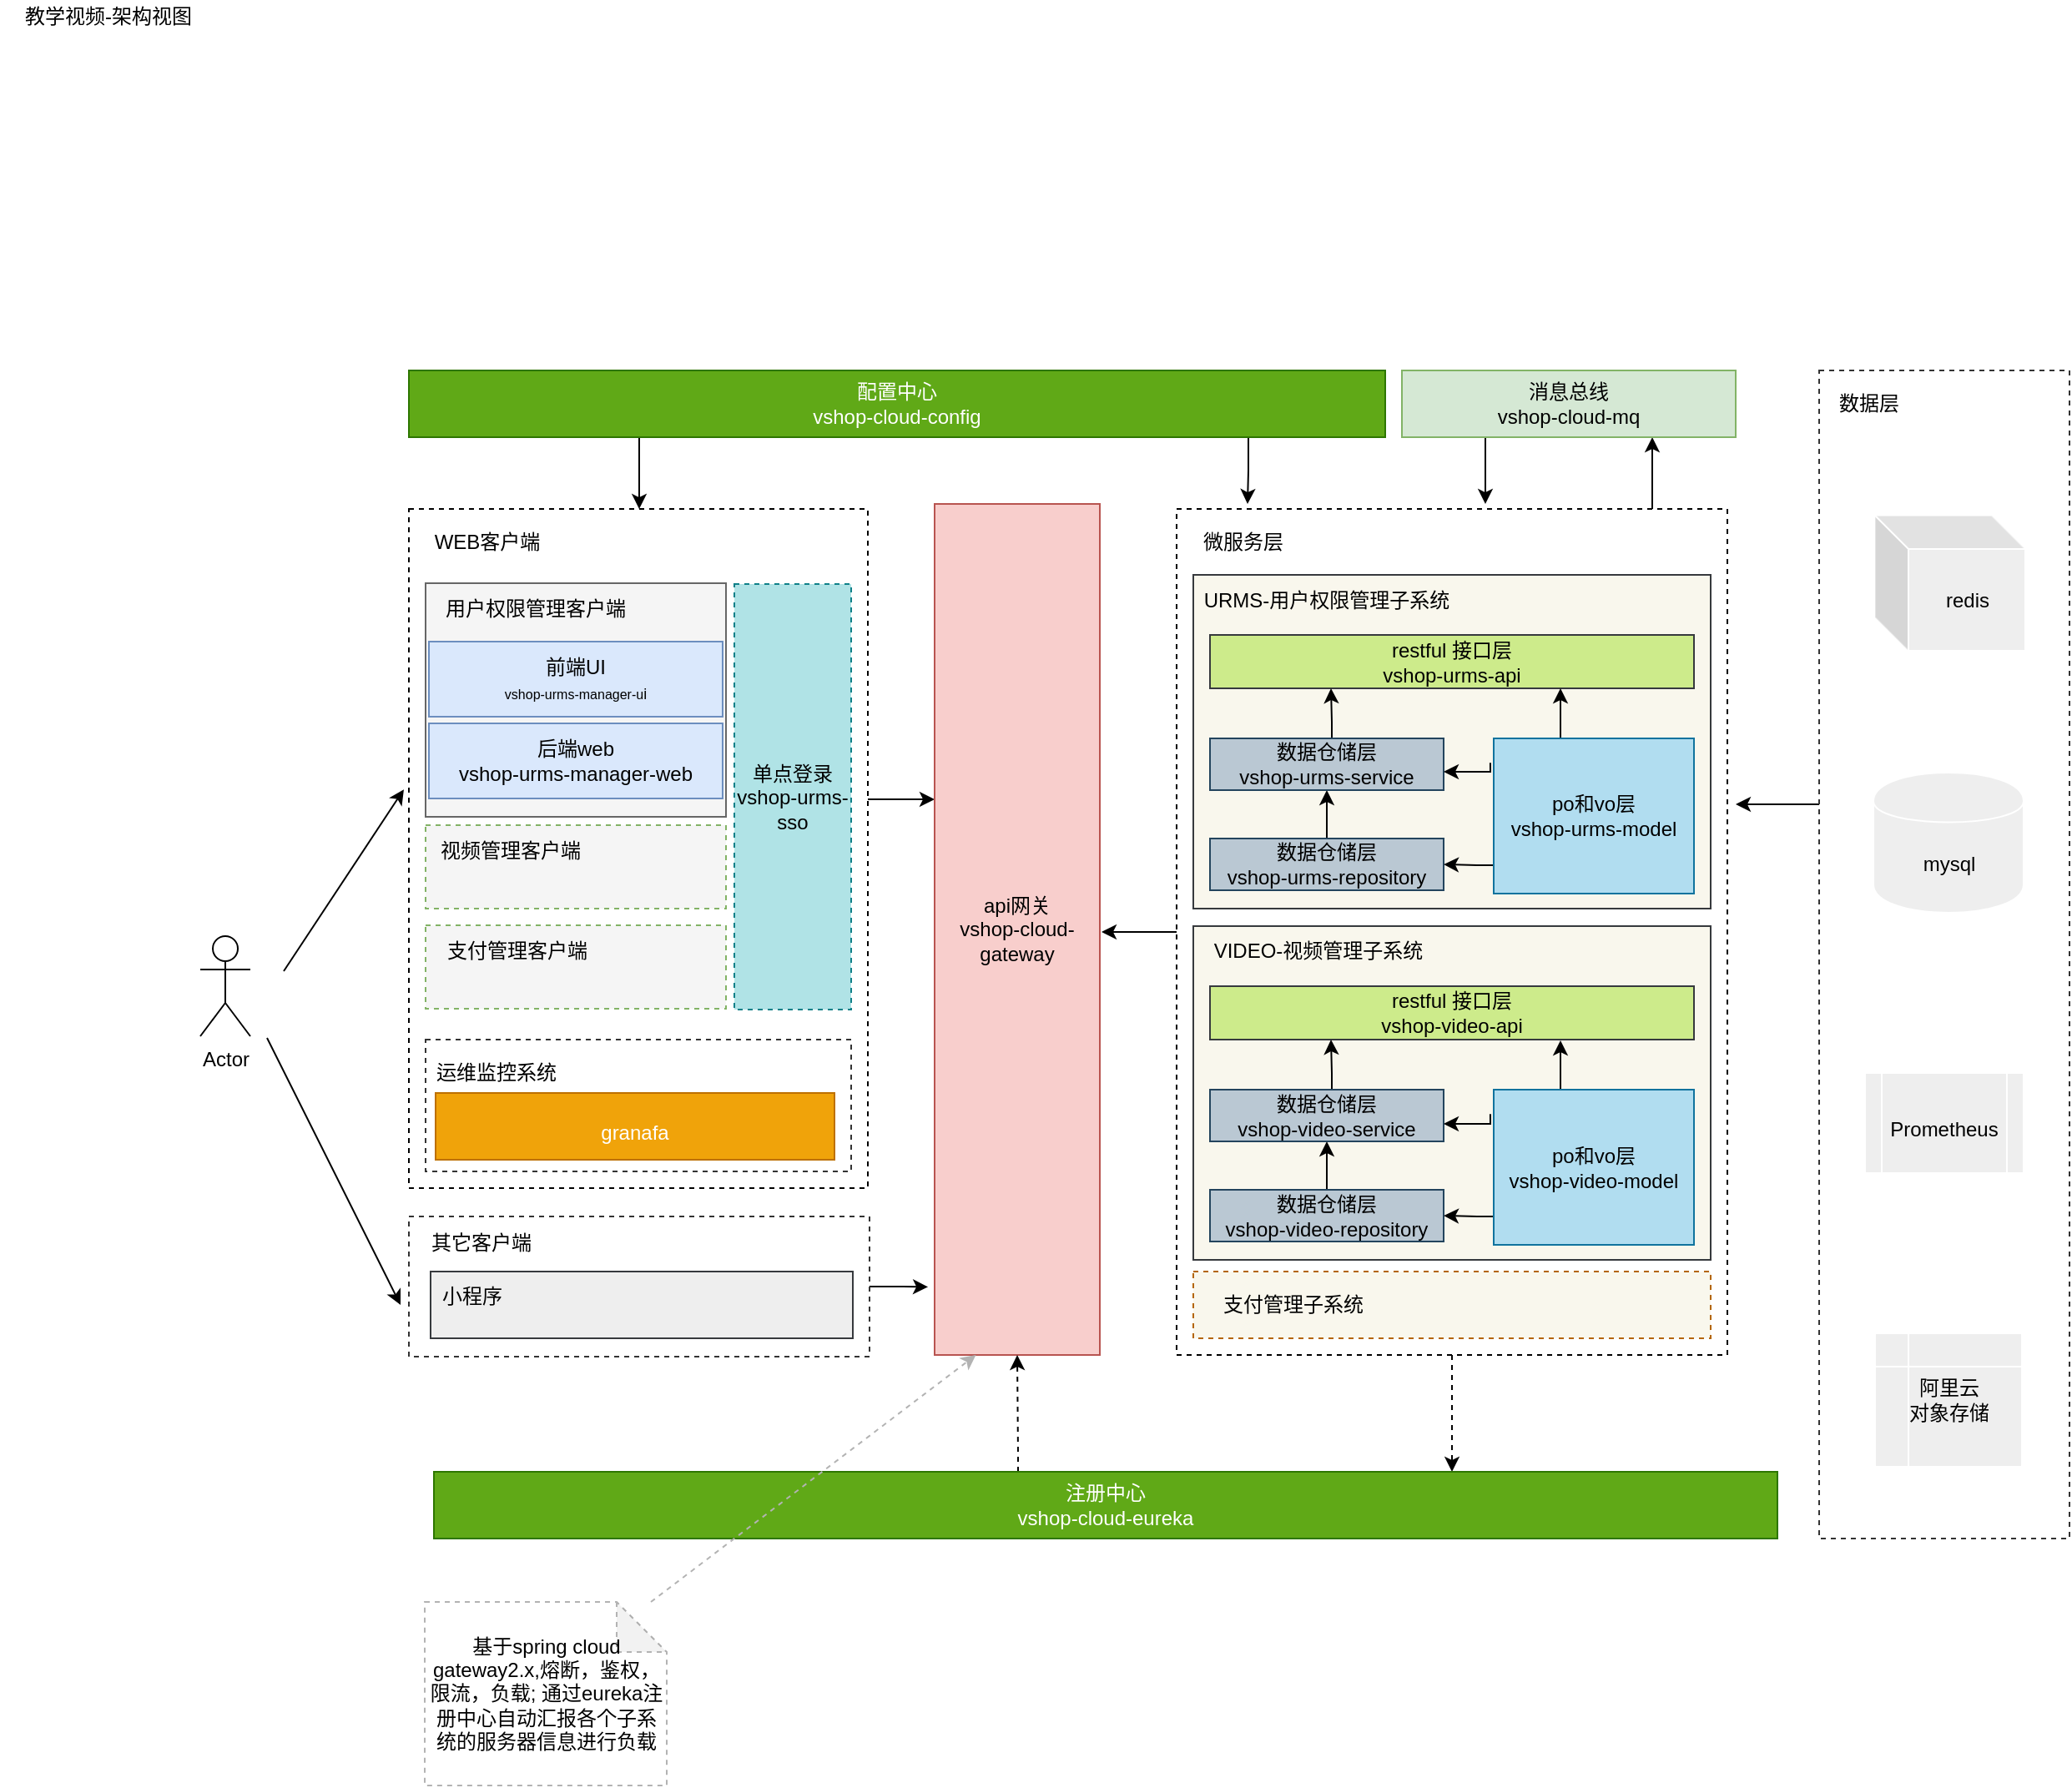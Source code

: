 <mxfile version="10.7.5" type="github"><diagram id="vpnzU10Jonek-8gwj_Y9" name="Page-1"><mxGraphModel dx="1158" dy="648" grid="1" gridSize="10" guides="1" tooltips="1" connect="1" arrows="1" fold="1" page="1" pageScale="1" pageWidth="3300" pageHeight="4681" math="0" shadow="0"><root><mxCell id="0"/><mxCell id="1" parent="0"/><mxCell id="hcLTPezAhxRCnroEh4FB-1" value="教学视频-架构视图" style="text;html=1;strokeColor=none;fillColor=none;align=center;verticalAlign=middle;whiteSpace=wrap;rounded=0;" vertex="1" parent="1"><mxGeometry x="20" y="10" width="130" height="20" as="geometry"/></mxCell><mxCell id="hcLTPezAhxRCnroEh4FB-2" value="Actor" style="shape=umlActor;verticalLabelPosition=bottom;labelBackgroundColor=#ffffff;verticalAlign=top;html=1;outlineConnect=0;" vertex="1" parent="1"><mxGeometry x="140" y="571" width="30" height="60" as="geometry"/></mxCell><mxCell id="hcLTPezAhxRCnroEh4FB-76" style="edgeStyle=orthogonalEdgeStyle;rounded=0;orthogonalLoop=1;jettySize=auto;html=1;" edge="1" parent="1" source="hcLTPezAhxRCnroEh4FB-3"><mxGeometry relative="1" as="geometry"><mxPoint x="580" y="489" as="targetPoint"/><Array as="points"><mxPoint x="550" y="489"/><mxPoint x="550" y="489"/></Array></mxGeometry></mxCell><mxCell id="hcLTPezAhxRCnroEh4FB-3" value="" style="rounded=0;whiteSpace=wrap;html=1;dashed=1;" vertex="1" parent="1"><mxGeometry x="265" y="315" width="275" height="407" as="geometry"/></mxCell><mxCell id="hcLTPezAhxRCnroEh4FB-4" value="" style="rounded=0;whiteSpace=wrap;html=1;fillColor=#f5f5f5;strokeColor=#666666;fontColor=#333333;" vertex="1" parent="1"><mxGeometry x="275" y="359.5" width="180" height="140" as="geometry"/></mxCell><mxCell id="hcLTPezAhxRCnroEh4FB-5" value="" style="rounded=0;whiteSpace=wrap;html=1;fillColor=#F5F5F5;strokeColor=#82b366;dashed=1;" vertex="1" parent="1"><mxGeometry x="275" y="504.5" width="180" height="50" as="geometry"/></mxCell><mxCell id="hcLTPezAhxRCnroEh4FB-6" value="前端UI&lt;br&gt;&lt;font style=&quot;font-size: 8px&quot;&gt;&lt;span&gt;vshop-urms&lt;/span&gt;-manager-u&lt;/font&gt;&lt;font style=&quot;font-size: 9px&quot;&gt;i&lt;/font&gt;&lt;br&gt;" style="rounded=0;whiteSpace=wrap;html=1;fillColor=#dae8fc;strokeColor=#6c8ebf;" vertex="1" parent="1"><mxGeometry x="277" y="394.5" width="176" height="45" as="geometry"/></mxCell><mxCell id="hcLTPezAhxRCnroEh4FB-9" value="&lt;font&gt;后端web&lt;br&gt;vshop-urms&lt;span&gt;-manager-web&lt;/span&gt;&lt;/font&gt;&lt;br&gt;" style="rounded=0;whiteSpace=wrap;html=1;fillColor=#dae8fc;strokeColor=#6c8ebf;" vertex="1" parent="1"><mxGeometry x="277" y="443.5" width="176" height="45" as="geometry"/></mxCell><mxCell id="hcLTPezAhxRCnroEh4FB-10" value="用户权限管理客户端" style="text;html=1;strokeColor=none;fillColor=none;align=center;verticalAlign=middle;whiteSpace=wrap;rounded=0;dashed=1;" vertex="1" parent="1"><mxGeometry x="281" y="364.5" width="120" height="20" as="geometry"/></mxCell><mxCell id="hcLTPezAhxRCnroEh4FB-12" value="api网关&lt;br&gt;vshop-cloud-gateway&lt;br&gt;" style="rounded=0;whiteSpace=wrap;html=1;fillColor=#f8cecc;strokeColor=#b85450;" vertex="1" parent="1"><mxGeometry x="580" y="312" width="99" height="510" as="geometry"/></mxCell><mxCell id="hcLTPezAhxRCnroEh4FB-15" value="" style="rounded=0;whiteSpace=wrap;html=1;fillColor=#F5F5F5;strokeColor=#82b366;dashed=1;" vertex="1" parent="1"><mxGeometry x="275" y="564.5" width="180" height="50" as="geometry"/></mxCell><mxCell id="hcLTPezAhxRCnroEh4FB-100" style="edgeStyle=orthogonalEdgeStyle;rounded=0;orthogonalLoop=1;jettySize=auto;html=1;" edge="1" parent="1" source="hcLTPezAhxRCnroEh4FB-18"><mxGeometry relative="1" as="geometry"><mxPoint x="680" y="568.5" as="targetPoint"/></mxGeometry></mxCell><mxCell id="hcLTPezAhxRCnroEh4FB-101" style="edgeStyle=orthogonalEdgeStyle;rounded=0;orthogonalLoop=1;jettySize=auto;html=1;dashed=1;" edge="1" parent="1" source="hcLTPezAhxRCnroEh4FB-18"><mxGeometry relative="1" as="geometry"><mxPoint x="890" y="892" as="targetPoint"/></mxGeometry></mxCell><mxCell id="hcLTPezAhxRCnroEh4FB-108" style="edgeStyle=orthogonalEdgeStyle;rounded=0;orthogonalLoop=1;jettySize=auto;html=1;entryX=0.75;entryY=1;entryDx=0;entryDy=0;" edge="1" parent="1" source="hcLTPezAhxRCnroEh4FB-18" target="hcLTPezAhxRCnroEh4FB-63"><mxGeometry relative="1" as="geometry"><Array as="points"><mxPoint x="1010" y="302"/><mxPoint x="1010" y="302"/></Array></mxGeometry></mxCell><mxCell id="hcLTPezAhxRCnroEh4FB-18" value="" style="rounded=0;whiteSpace=wrap;html=1;dashed=1;" vertex="1" parent="1"><mxGeometry x="725" y="315" width="330" height="507" as="geometry"/></mxCell><mxCell id="hcLTPezAhxRCnroEh4FB-19" value="微服务层" style="text;html=1;strokeColor=none;fillColor=none;align=center;verticalAlign=middle;whiteSpace=wrap;rounded=0;" vertex="1" parent="1"><mxGeometry x="735" y="324.5" width="60" height="20" as="geometry"/></mxCell><mxCell id="hcLTPezAhxRCnroEh4FB-20" value="" style="rounded=0;whiteSpace=wrap;html=1;fillColor=#f9f7ed;strokeColor=#36393d;" vertex="1" parent="1"><mxGeometry x="735" y="354.5" width="310" height="200" as="geometry"/></mxCell><mxCell id="hcLTPezAhxRCnroEh4FB-21" value="restful 接口层&lt;br&gt;vshop-urms-api" style="rounded=0;whiteSpace=wrap;html=1;fillColor=#cdeb8b;strokeColor=#36393d;" vertex="1" parent="1"><mxGeometry x="745" y="390.5" width="290" height="32" as="geometry"/></mxCell><mxCell id="hcLTPezAhxRCnroEh4FB-102" style="edgeStyle=orthogonalEdgeStyle;rounded=0;orthogonalLoop=1;jettySize=auto;html=1;entryX=0.5;entryY=1;entryDx=0;entryDy=0;dashed=1;" edge="1" parent="1" source="hcLTPezAhxRCnroEh4FB-23" target="hcLTPezAhxRCnroEh4FB-12"><mxGeometry relative="1" as="geometry"><Array as="points"><mxPoint x="630" y="882"/><mxPoint x="630" y="882"/></Array></mxGeometry></mxCell><mxCell id="hcLTPezAhxRCnroEh4FB-23" value="注册中心&lt;br&gt;vshop-cloud-eureka&lt;br&gt;" style="rounded=0;whiteSpace=wrap;html=1;fillColor=#60a917;strokeColor=#2D7600;fontColor=#ffffff;" vertex="1" parent="1"><mxGeometry x="280" y="892" width="805" height="40" as="geometry"/></mxCell><mxCell id="hcLTPezAhxRCnroEh4FB-30" style="edgeStyle=orthogonalEdgeStyle;rounded=0;orthogonalLoop=1;jettySize=auto;html=1;entryX=0.5;entryY=1;entryDx=0;entryDy=0;" edge="1" parent="1" source="hcLTPezAhxRCnroEh4FB-24" target="hcLTPezAhxRCnroEh4FB-25"><mxGeometry relative="1" as="geometry"><Array as="points"><mxPoint x="815" y="502.5"/><mxPoint x="815" y="502.5"/></Array></mxGeometry></mxCell><mxCell id="hcLTPezAhxRCnroEh4FB-24" value="数据仓储层&lt;br&gt;vshop-urms-repository" style="rounded=0;whiteSpace=wrap;html=1;fillColor=#bac8d3;strokeColor=#23445d;" vertex="1" parent="1"><mxGeometry x="745" y="512.5" width="140" height="31" as="geometry"/></mxCell><mxCell id="hcLTPezAhxRCnroEh4FB-34" style="edgeStyle=orthogonalEdgeStyle;rounded=0;orthogonalLoop=1;jettySize=auto;html=1;entryX=0.25;entryY=1;entryDx=0;entryDy=0;" edge="1" parent="1" source="hcLTPezAhxRCnroEh4FB-25" target="hcLTPezAhxRCnroEh4FB-21"><mxGeometry relative="1" as="geometry"><mxPoint x="825" y="422.5" as="targetPoint"/><Array as="points"><mxPoint x="818" y="442.5"/><mxPoint x="818" y="442.5"/></Array></mxGeometry></mxCell><mxCell id="hcLTPezAhxRCnroEh4FB-25" value="数据仓储层&lt;br&gt;vshop-urms-service" style="rounded=0;whiteSpace=wrap;html=1;fillColor=#bac8d3;strokeColor=#23445d;" vertex="1" parent="1"><mxGeometry x="745" y="452.5" width="140" height="31" as="geometry"/></mxCell><mxCell id="hcLTPezAhxRCnroEh4FB-37" style="edgeStyle=orthogonalEdgeStyle;rounded=0;orthogonalLoop=1;jettySize=auto;html=1;" edge="1" parent="1" source="hcLTPezAhxRCnroEh4FB-31"><mxGeometry relative="1" as="geometry"><mxPoint x="955" y="422.5" as="targetPoint"/><Array as="points"><mxPoint x="955" y="422.5"/></Array></mxGeometry></mxCell><mxCell id="hcLTPezAhxRCnroEh4FB-38" style="edgeStyle=orthogonalEdgeStyle;rounded=0;orthogonalLoop=1;jettySize=auto;html=1;entryX=1;entryY=0.5;entryDx=0;entryDy=0;" edge="1" parent="1" source="hcLTPezAhxRCnroEh4FB-31" target="hcLTPezAhxRCnroEh4FB-24"><mxGeometry relative="1" as="geometry"><mxPoint x="895" y="528.5" as="targetPoint"/><Array as="points"><mxPoint x="905" y="528.5"/><mxPoint x="905" y="528.5"/></Array></mxGeometry></mxCell><mxCell id="hcLTPezAhxRCnroEh4FB-39" style="edgeStyle=orthogonalEdgeStyle;rounded=0;orthogonalLoop=1;jettySize=auto;html=1;exitX=-0.017;exitY=0.157;exitDx=0;exitDy=0;exitPerimeter=0;" edge="1" parent="1" source="hcLTPezAhxRCnroEh4FB-31"><mxGeometry relative="1" as="geometry"><mxPoint x="885" y="472.5" as="targetPoint"/><Array as="points"><mxPoint x="913" y="472.5"/></Array></mxGeometry></mxCell><mxCell id="hcLTPezAhxRCnroEh4FB-31" value="po和vo层&lt;br&gt;vshop-urms-model" style="rounded=0;whiteSpace=wrap;html=1;fillColor=#b1ddf0;strokeColor=#10739e;" vertex="1" parent="1"><mxGeometry x="915" y="452.5" width="120" height="93" as="geometry"/></mxCell><mxCell id="hcLTPezAhxRCnroEh4FB-41" value="URMS-用户权限管理子系统" style="text;html=1;strokeColor=none;fillColor=none;align=center;verticalAlign=middle;whiteSpace=wrap;rounded=0;" vertex="1" parent="1"><mxGeometry x="740" y="360" width="150" height="20" as="geometry"/></mxCell><mxCell id="hcLTPezAhxRCnroEh4FB-47" value="" style="rounded=0;whiteSpace=wrap;html=1;dashed=1;fillColor=#F9F7ED;strokeColor=#b46504;" vertex="1" parent="1"><mxGeometry x="735" y="772" width="310" height="40" as="geometry"/></mxCell><mxCell id="hcLTPezAhxRCnroEh4FB-48" value="支付管理子系统" style="text;html=1;strokeColor=none;fillColor=none;align=center;verticalAlign=middle;whiteSpace=wrap;rounded=0;dashed=1;" vertex="1" parent="1"><mxGeometry x="745" y="782" width="100" height="20" as="geometry"/></mxCell><mxCell id="hcLTPezAhxRCnroEh4FB-55" value="WEB客户端" style="text;html=1;strokeColor=none;fillColor=none;align=center;verticalAlign=middle;whiteSpace=wrap;rounded=0;" vertex="1" parent="1"><mxGeometry x="277" y="324.5" width="70" height="20" as="geometry"/></mxCell><mxCell id="hcLTPezAhxRCnroEh4FB-59" value="单点登录&lt;br&gt;&lt;span&gt;vshop-urms-sso&lt;/span&gt;&lt;br&gt;" style="rounded=0;whiteSpace=wrap;html=1;dashed=1;fillColor=#b0e3e6;strokeColor=#0e8088;" vertex="1" parent="1"><mxGeometry x="460" y="360" width="70" height="255" as="geometry"/></mxCell><mxCell id="hcLTPezAhxRCnroEh4FB-61" value="视频管理客户端" style="text;html=1;strokeColor=none;fillColor=none;align=center;verticalAlign=middle;whiteSpace=wrap;rounded=0;dashed=1;" vertex="1" parent="1"><mxGeometry x="277" y="510" width="98" height="20" as="geometry"/></mxCell><mxCell id="hcLTPezAhxRCnroEh4FB-62" value="支付管理客户端" style="text;html=1;strokeColor=none;fillColor=none;align=center;verticalAlign=middle;whiteSpace=wrap;rounded=0;dashed=1;" vertex="1" parent="1"><mxGeometry x="281" y="569.5" width="98" height="20" as="geometry"/></mxCell><mxCell id="hcLTPezAhxRCnroEh4FB-109" style="edgeStyle=orthogonalEdgeStyle;rounded=0;orthogonalLoop=1;jettySize=auto;html=1;" edge="1" parent="1" source="hcLTPezAhxRCnroEh4FB-63"><mxGeometry relative="1" as="geometry"><mxPoint x="910" y="312" as="targetPoint"/><Array as="points"><mxPoint x="910" y="282"/><mxPoint x="910" y="282"/></Array></mxGeometry></mxCell><mxCell id="hcLTPezAhxRCnroEh4FB-63" value="消息总线&lt;br&gt;vshop-cloud-mq&lt;br&gt;" style="rounded=0;whiteSpace=wrap;html=1;fillColor=#d5e8d4;strokeColor=#82b366;" vertex="1" parent="1"><mxGeometry x="860" y="232" width="200" height="40" as="geometry"/></mxCell><mxCell id="hcLTPezAhxRCnroEh4FB-73" style="edgeStyle=orthogonalEdgeStyle;rounded=0;orthogonalLoop=1;jettySize=auto;html=1;" edge="1" parent="1" source="hcLTPezAhxRCnroEh4FB-64"><mxGeometry relative="1" as="geometry"><mxPoint x="1060" y="492" as="targetPoint"/><Array as="points"><mxPoint x="1100" y="492"/><mxPoint x="1100" y="492"/></Array></mxGeometry></mxCell><mxCell id="hcLTPezAhxRCnroEh4FB-64" value="" style="rounded=0;whiteSpace=wrap;html=1;dashed=1;fillColor=#ffffff;strokeColor=#333333;" vertex="1" parent="1"><mxGeometry x="1110" y="232" width="150" height="700" as="geometry"/></mxCell><mxCell id="hcLTPezAhxRCnroEh4FB-65" value="数据层" style="text;html=1;strokeColor=none;fillColor=none;align=center;verticalAlign=middle;whiteSpace=wrap;rounded=0;dashed=1;" vertex="1" parent="1"><mxGeometry x="1120" y="242" width="40" height="20" as="geometry"/></mxCell><mxCell id="hcLTPezAhxRCnroEh4FB-66" value="mysql" style="shape=cylinder;whiteSpace=wrap;html=1;boundedLbl=1;backgroundOutline=1;strokeColor=#FFFFFF;fillColor=#eeeeee;" vertex="1" parent="1"><mxGeometry x="1142.5" y="473" width="90" height="84" as="geometry"/></mxCell><mxCell id="hcLTPezAhxRCnroEh4FB-67" value="redis" style="shape=cube;whiteSpace=wrap;html=1;boundedLbl=1;backgroundOutline=1;darkOpacity=0.05;darkOpacity2=0.1;fillColor=#eeeeee;strokeColor=#FFFFFF;" vertex="1" parent="1"><mxGeometry x="1143.5" y="319" width="90" height="81" as="geometry"/></mxCell><mxCell id="hcLTPezAhxRCnroEh4FB-71" value="&lt;h1&gt;&lt;font style=&quot;font-size: 12px ; font-weight: normal&quot;&gt;Prometheus&lt;/font&gt;&lt;/h1&gt;" style="shape=process;whiteSpace=wrap;html=1;backgroundOutline=1;strokeColor=#FFFFFF;fillColor=#eeeeee;" vertex="1" parent="1"><mxGeometry x="1137.5" y="653" width="95" height="60" as="geometry"/></mxCell><mxCell id="hcLTPezAhxRCnroEh4FB-79" value="阿里云&lt;br&gt;对象存储" style="shape=internalStorage;whiteSpace=wrap;html=1;backgroundOutline=1;strokeColor=#FFFFFF;fillColor=#eeeeee;" vertex="1" parent="1"><mxGeometry x="1143.5" y="809" width="88" height="80" as="geometry"/></mxCell><mxCell id="hcLTPezAhxRCnroEh4FB-124" style="edgeStyle=orthogonalEdgeStyle;rounded=0;orthogonalLoop=1;jettySize=auto;html=1;entryX=-0.04;entryY=0.92;entryDx=0;entryDy=0;entryPerimeter=0;" edge="1" parent="1" source="hcLTPezAhxRCnroEh4FB-81" target="hcLTPezAhxRCnroEh4FB-12"><mxGeometry relative="1" as="geometry"/></mxCell><mxCell id="hcLTPezAhxRCnroEh4FB-81" value="" style="rounded=0;whiteSpace=wrap;html=1;strokeColor=#333333;fillColor=#FFFFFF;dashed=1;" vertex="1" parent="1"><mxGeometry x="265" y="739" width="276" height="84" as="geometry"/></mxCell><mxCell id="hcLTPezAhxRCnroEh4FB-82" value="其它客户端" style="text;html=1;strokeColor=none;fillColor=none;align=center;verticalAlign=middle;whiteSpace=wrap;rounded=0;dashed=1;" vertex="1" parent="1"><mxGeometry x="275" y="744.5" width="67" height="20" as="geometry"/></mxCell><mxCell id="hcLTPezAhxRCnroEh4FB-83" value="&lt;h1&gt;&lt;br&gt;&lt;/h1&gt;" style="rounded=0;whiteSpace=wrap;html=1;strokeColor=#36393d;fillColor=#eeeeee;" vertex="1" parent="1"><mxGeometry x="278" y="772" width="253" height="40" as="geometry"/></mxCell><mxCell id="hcLTPezAhxRCnroEh4FB-84" value="小程序" style="text;html=1;strokeColor=none;fillColor=none;align=center;verticalAlign=middle;whiteSpace=wrap;rounded=0;" vertex="1" parent="1"><mxGeometry x="283" y="777" width="40" height="20" as="geometry"/></mxCell><mxCell id="hcLTPezAhxRCnroEh4FB-88" value="" style="rounded=0;whiteSpace=wrap;html=1;fillColor=#f9f7ed;strokeColor=#36393d;" vertex="1" parent="1"><mxGeometry x="735" y="565" width="310" height="200" as="geometry"/></mxCell><mxCell id="hcLTPezAhxRCnroEh4FB-89" value="restful 接口层&lt;br&gt;vshop-video-api" style="rounded=0;whiteSpace=wrap;html=1;fillColor=#cdeb8b;strokeColor=#36393d;" vertex="1" parent="1"><mxGeometry x="745" y="601" width="290" height="32" as="geometry"/></mxCell><mxCell id="hcLTPezAhxRCnroEh4FB-90" style="edgeStyle=orthogonalEdgeStyle;rounded=0;orthogonalLoop=1;jettySize=auto;html=1;entryX=0.5;entryY=1;entryDx=0;entryDy=0;" edge="1" parent="1" source="hcLTPezAhxRCnroEh4FB-91" target="hcLTPezAhxRCnroEh4FB-93"><mxGeometry relative="1" as="geometry"><Array as="points"><mxPoint x="815" y="713"/><mxPoint x="815" y="713"/></Array></mxGeometry></mxCell><mxCell id="hcLTPezAhxRCnroEh4FB-91" value="数据仓储层&lt;br&gt;vshop-video-repository" style="rounded=0;whiteSpace=wrap;html=1;fillColor=#bac8d3;strokeColor=#23445d;" vertex="1" parent="1"><mxGeometry x="745" y="723" width="140" height="31" as="geometry"/></mxCell><mxCell id="hcLTPezAhxRCnroEh4FB-92" style="edgeStyle=orthogonalEdgeStyle;rounded=0;orthogonalLoop=1;jettySize=auto;html=1;entryX=0.25;entryY=1;entryDx=0;entryDy=0;" edge="1" parent="1" source="hcLTPezAhxRCnroEh4FB-93" target="hcLTPezAhxRCnroEh4FB-89"><mxGeometry relative="1" as="geometry"><mxPoint x="825" y="633" as="targetPoint"/><Array as="points"><mxPoint x="818" y="653"/><mxPoint x="818" y="653"/></Array></mxGeometry></mxCell><mxCell id="hcLTPezAhxRCnroEh4FB-93" value="数据仓储层&lt;br&gt;vshop-video-service" style="rounded=0;whiteSpace=wrap;html=1;fillColor=#bac8d3;strokeColor=#23445d;" vertex="1" parent="1"><mxGeometry x="745" y="663" width="140" height="31" as="geometry"/></mxCell><mxCell id="hcLTPezAhxRCnroEh4FB-94" style="edgeStyle=orthogonalEdgeStyle;rounded=0;orthogonalLoop=1;jettySize=auto;html=1;" edge="1" parent="1" source="hcLTPezAhxRCnroEh4FB-97"><mxGeometry relative="1" as="geometry"><mxPoint x="955" y="633.5" as="targetPoint"/><Array as="points"><mxPoint x="955" y="633"/></Array></mxGeometry></mxCell><mxCell id="hcLTPezAhxRCnroEh4FB-95" style="edgeStyle=orthogonalEdgeStyle;rounded=0;orthogonalLoop=1;jettySize=auto;html=1;entryX=1;entryY=0.5;entryDx=0;entryDy=0;" edge="1" parent="1" source="hcLTPezAhxRCnroEh4FB-97" target="hcLTPezAhxRCnroEh4FB-91"><mxGeometry relative="1" as="geometry"><mxPoint x="895" y="739" as="targetPoint"/><Array as="points"><mxPoint x="905" y="739"/><mxPoint x="905" y="739"/></Array></mxGeometry></mxCell><mxCell id="hcLTPezAhxRCnroEh4FB-96" style="edgeStyle=orthogonalEdgeStyle;rounded=0;orthogonalLoop=1;jettySize=auto;html=1;exitX=-0.017;exitY=0.157;exitDx=0;exitDy=0;exitPerimeter=0;" edge="1" parent="1" source="hcLTPezAhxRCnroEh4FB-97"><mxGeometry relative="1" as="geometry"><mxPoint x="885" y="683.5" as="targetPoint"/><Array as="points"><mxPoint x="913" y="683"/></Array></mxGeometry></mxCell><mxCell id="hcLTPezAhxRCnroEh4FB-97" value="po和vo层&lt;br&gt;vshop-video-model" style="rounded=0;whiteSpace=wrap;html=1;fillColor=#b1ddf0;strokeColor=#10739e;" vertex="1" parent="1"><mxGeometry x="915" y="663" width="120" height="93" as="geometry"/></mxCell><mxCell id="hcLTPezAhxRCnroEh4FB-98" value="VIDEO-视频管理子系统" style="text;html=1;strokeColor=none;fillColor=none;align=center;verticalAlign=middle;whiteSpace=wrap;rounded=0;" vertex="1" parent="1"><mxGeometry x="740" y="570" width="140" height="20" as="geometry"/></mxCell><mxCell id="hcLTPezAhxRCnroEh4FB-112" style="edgeStyle=orthogonalEdgeStyle;rounded=0;orthogonalLoop=1;jettySize=auto;html=1;" edge="1" parent="1" source="hcLTPezAhxRCnroEh4FB-110"><mxGeometry relative="1" as="geometry"><mxPoint x="767.5" y="312" as="targetPoint"/><Array as="points"><mxPoint x="768" y="292"/><mxPoint x="768" y="292"/></Array></mxGeometry></mxCell><mxCell id="hcLTPezAhxRCnroEh4FB-113" style="edgeStyle=orthogonalEdgeStyle;rounded=0;orthogonalLoop=1;jettySize=auto;html=1;" edge="1" parent="1" source="hcLTPezAhxRCnroEh4FB-110" target="hcLTPezAhxRCnroEh4FB-3"><mxGeometry relative="1" as="geometry"><Array as="points"><mxPoint x="403" y="282"/><mxPoint x="403" y="282"/></Array></mxGeometry></mxCell><mxCell id="hcLTPezAhxRCnroEh4FB-110" value="配置中心&lt;br&gt;vshop-cloud-config&lt;br&gt;" style="rounded=0;whiteSpace=wrap;html=1;strokeColor=#2D7600;fillColor=#60a917;fontColor=#ffffff;" vertex="1" parent="1"><mxGeometry x="265" y="232" width="585" height="40" as="geometry"/></mxCell><mxCell id="hcLTPezAhxRCnroEh4FB-115" value="" style="endArrow=classic;html=1;entryX=-0.011;entryY=0.413;entryDx=0;entryDy=0;entryPerimeter=0;" edge="1" parent="1" target="hcLTPezAhxRCnroEh4FB-3"><mxGeometry width="50" height="50" relative="1" as="geometry"><mxPoint x="190" y="592" as="sourcePoint"/><mxPoint x="210" y="572" as="targetPoint"/></mxGeometry></mxCell><mxCell id="hcLTPezAhxRCnroEh4FB-117" value="" style="endArrow=classic;html=1;" edge="1" parent="1"><mxGeometry width="50" height="50" relative="1" as="geometry"><mxPoint x="180" y="632" as="sourcePoint"/><mxPoint x="260" y="792" as="targetPoint"/></mxGeometry></mxCell><mxCell id="hcLTPezAhxRCnroEh4FB-118" value="" style="rounded=0;whiteSpace=wrap;html=1;strokeColor=#333333;fillColor=#FFFFFF;dashed=1;" vertex="1" parent="1"><mxGeometry x="275" y="633" width="255" height="79" as="geometry"/></mxCell><mxCell id="hcLTPezAhxRCnroEh4FB-119" value="运维监控系统" style="text;html=1;strokeColor=none;fillColor=none;align=center;verticalAlign=middle;whiteSpace=wrap;rounded=0;dashed=1;" vertex="1" parent="1"><mxGeometry x="275.5" y="643" width="83" height="20" as="geometry"/></mxCell><mxCell id="hcLTPezAhxRCnroEh4FB-120" value="&lt;h1&gt;&lt;span style=&quot;font-weight: normal&quot;&gt;&lt;font style=&quot;font-size: 12px&quot;&gt;granafa&lt;/font&gt;&lt;/span&gt;&lt;/h1&gt;" style="rounded=0;whiteSpace=wrap;html=1;strokeColor=#BD7000;fillColor=#f0a30a;fontColor=#ffffff;" vertex="1" parent="1"><mxGeometry x="281" y="665" width="239" height="40" as="geometry"/></mxCell><mxCell id="hcLTPezAhxRCnroEh4FB-125" value="基于spring cloud gateway2.x,熔断，鉴权，限流，负载; 通过eureka注册中心自动汇报各个子系统的服务器信息进行负载" style="shape=note;whiteSpace=wrap;html=1;backgroundOutline=1;darkOpacity=0.05;strokeColor=#B3B3B3;fillColor=#FFFFFF;dashed=1;" vertex="1" parent="1"><mxGeometry x="274.5" y="970" width="145" height="110" as="geometry"/></mxCell><mxCell id="hcLTPezAhxRCnroEh4FB-127" value="" style="endArrow=classic;html=1;entryX=0.25;entryY=1;entryDx=0;entryDy=0;dashed=1;strokeColor=#B3B3B3;" edge="1" parent="1" target="hcLTPezAhxRCnroEh4FB-12"><mxGeometry width="50" height="50" relative="1" as="geometry"><mxPoint x="410" y="970" as="sourcePoint"/><mxPoint x="460" y="950" as="targetPoint"/></mxGeometry></mxCell></root></mxGraphModel></diagram></mxfile>